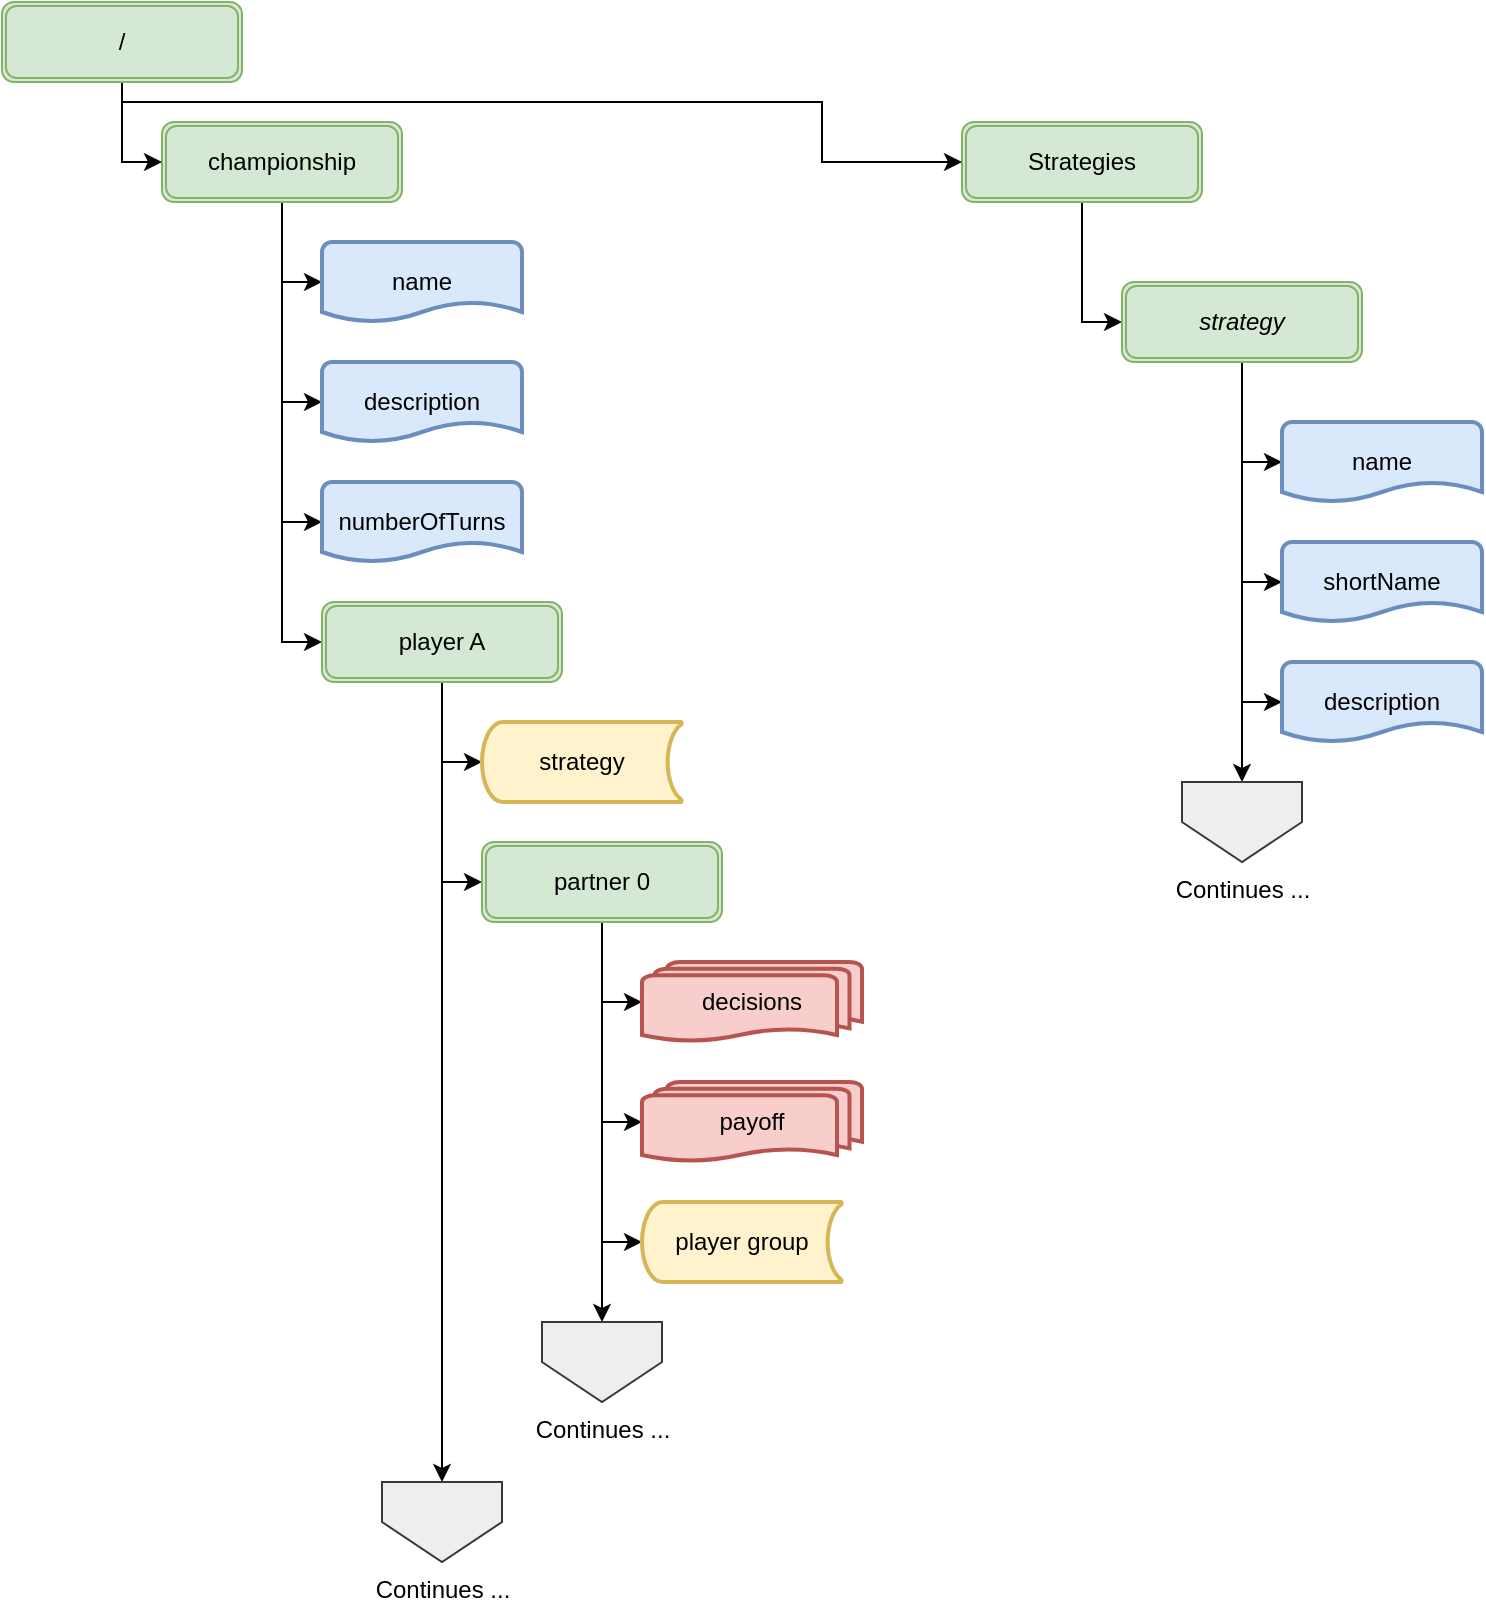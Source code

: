 <mxfile version="12.5.3" type="device"><diagram id="mb3AzrhFho4ScDPPz1Fb" name="Page-1"><mxGraphModel dx="1418" dy="841" grid="1" gridSize="10" guides="0" tooltips="1" connect="1" arrows="1" fold="1" page="1" pageScale="1" pageWidth="827" pageHeight="1169" background="none" math="0" shadow="0"><root><mxCell id="0"/><mxCell id="1" parent="0"/><mxCell id="Peu-N13sS13Zne3Xq5vg-12" style="edgeStyle=orthogonalEdgeStyle;rounded=0;orthogonalLoop=1;jettySize=auto;html=1;exitX=0.5;exitY=1;exitDx=0;exitDy=0;entryX=0;entryY=0.5;entryDx=0;entryDy=0;entryPerimeter=0;" edge="1" parent="1" source="Peu-N13sS13Zne3Xq5vg-2" target="Peu-N13sS13Zne3Xq5vg-3"><mxGeometry relative="1" as="geometry"/></mxCell><mxCell id="Peu-N13sS13Zne3Xq5vg-34" style="edgeStyle=orthogonalEdgeStyle;rounded=0;orthogonalLoop=1;jettySize=auto;html=1;exitX=0.5;exitY=1;exitDx=0;exitDy=0;entryX=0;entryY=0.5;entryDx=0;entryDy=0;entryPerimeter=0;startArrow=none;startFill=0;endArrow=classic;endFill=1;strokeColor=#000000;strokeWidth=1;fontSize=12;" edge="1" parent="1" source="Peu-N13sS13Zne3Xq5vg-2" target="Peu-N13sS13Zne3Xq5vg-9"><mxGeometry relative="1" as="geometry"/></mxCell><mxCell id="Peu-N13sS13Zne3Xq5vg-35" style="edgeStyle=orthogonalEdgeStyle;rounded=0;orthogonalLoop=1;jettySize=auto;html=1;exitX=0.5;exitY=1;exitDx=0;exitDy=0;entryX=0;entryY=0.5;entryDx=0;entryDy=0;entryPerimeter=0;startArrow=none;startFill=0;endArrow=classic;endFill=1;strokeColor=#000000;strokeWidth=1;fontSize=12;" edge="1" parent="1" source="Peu-N13sS13Zne3Xq5vg-2" target="Peu-N13sS13Zne3Xq5vg-7"><mxGeometry relative="1" as="geometry"/></mxCell><mxCell id="Peu-N13sS13Zne3Xq5vg-37" style="edgeStyle=orthogonalEdgeStyle;rounded=0;orthogonalLoop=1;jettySize=auto;html=1;exitX=0.5;exitY=1;exitDx=0;exitDy=0;entryX=0;entryY=0.5;entryDx=0;entryDy=0;startArrow=none;startFill=0;endArrow=classic;endFill=1;strokeColor=#000000;strokeWidth=1;fontSize=12;" edge="1" parent="1" source="Peu-N13sS13Zne3Xq5vg-2" target="Peu-N13sS13Zne3Xq5vg-10"><mxGeometry relative="1" as="geometry"/></mxCell><mxCell id="Peu-N13sS13Zne3Xq5vg-2" value="&lt;div&gt;championship&lt;/div&gt;" style="shape=ext;double=1;rounded=1;whiteSpace=wrap;html=1;fillColor=#d5e8d4;strokeColor=#82b366;" vertex="1" parent="1"><mxGeometry x="120" y="100" width="120" height="40" as="geometry"/></mxCell><mxCell id="Peu-N13sS13Zne3Xq5vg-3" value="&lt;div&gt;name&lt;/div&gt;" style="strokeWidth=2;html=1;shape=mxgraph.flowchart.document2;whiteSpace=wrap;size=0.25;fillColor=#dae8fc;strokeColor=#6c8ebf;" vertex="1" parent="1"><mxGeometry x="200" y="160" width="100" height="40" as="geometry"/></mxCell><mxCell id="Peu-N13sS13Zne3Xq5vg-7" value="&lt;div&gt;numberOfTurns&lt;/div&gt;" style="strokeWidth=2;html=1;shape=mxgraph.flowchart.document2;whiteSpace=wrap;size=0.25;fillColor=#dae8fc;strokeColor=#6c8ebf;" vertex="1" parent="1"><mxGeometry x="200" y="280" width="100" height="40" as="geometry"/></mxCell><mxCell id="Peu-N13sS13Zne3Xq5vg-9" value="&lt;div&gt;description&lt;/div&gt;" style="strokeWidth=2;html=1;shape=mxgraph.flowchart.document2;whiteSpace=wrap;size=0.25;fillColor=#dae8fc;strokeColor=#6c8ebf;" vertex="1" parent="1"><mxGeometry x="200" y="220" width="100" height="40" as="geometry"/></mxCell><mxCell id="Peu-N13sS13Zne3Xq5vg-31" style="edgeStyle=orthogonalEdgeStyle;rounded=0;orthogonalLoop=1;jettySize=auto;html=1;exitX=0.5;exitY=1;exitDx=0;exitDy=0;entryX=0;entryY=0.5;entryDx=0;entryDy=0;startArrow=none;startFill=0;endArrow=classic;endFill=1;strokeColor=#000000;strokeWidth=1;fontSize=12;entryPerimeter=0;" edge="1" parent="1" source="Peu-N13sS13Zne3Xq5vg-10" target="Peu-N13sS13Zne3Xq5vg-32"><mxGeometry relative="1" as="geometry"><mxPoint x="290" y="420" as="targetPoint"/></mxGeometry></mxCell><mxCell id="Peu-N13sS13Zne3Xq5vg-43" style="edgeStyle=orthogonalEdgeStyle;rounded=0;orthogonalLoop=1;jettySize=auto;html=1;exitX=0.5;exitY=1;exitDx=0;exitDy=0;entryX=0;entryY=0.5;entryDx=0;entryDy=0;entryPerimeter=0;startArrow=none;startFill=0;endArrow=classic;endFill=1;strokeColor=#000000;strokeWidth=1;fontSize=12;" edge="1" parent="1" source="Peu-N13sS13Zne3Xq5vg-47" target="Peu-N13sS13Zne3Xq5vg-41"><mxGeometry relative="1" as="geometry"/></mxCell><mxCell id="Peu-N13sS13Zne3Xq5vg-45" style="edgeStyle=orthogonalEdgeStyle;rounded=0;orthogonalLoop=1;jettySize=auto;html=1;exitX=0.5;exitY=1;exitDx=0;exitDy=0;entryX=0;entryY=0.5;entryDx=0;entryDy=0;entryPerimeter=0;startArrow=none;startFill=0;endArrow=classic;endFill=1;strokeColor=#000000;strokeWidth=1;fontSize=12;" edge="1" parent="1" source="Peu-N13sS13Zne3Xq5vg-47" target="Peu-N13sS13Zne3Xq5vg-44"><mxGeometry relative="1" as="geometry"/></mxCell><mxCell id="Peu-N13sS13Zne3Xq5vg-48" style="edgeStyle=orthogonalEdgeStyle;rounded=0;orthogonalLoop=1;jettySize=auto;html=1;exitX=0.5;exitY=1;exitDx=0;exitDy=0;entryX=0;entryY=0.5;entryDx=0;entryDy=0;startArrow=none;startFill=0;endArrow=classic;endFill=1;strokeColor=#000000;strokeWidth=1;fontSize=12;" edge="1" parent="1" source="Peu-N13sS13Zne3Xq5vg-10" target="Peu-N13sS13Zne3Xq5vg-47"><mxGeometry relative="1" as="geometry"/></mxCell><mxCell id="Peu-N13sS13Zne3Xq5vg-52" style="edgeStyle=orthogonalEdgeStyle;rounded=0;orthogonalLoop=1;jettySize=auto;html=1;exitX=0.5;exitY=1;exitDx=0;exitDy=0;startArrow=none;startFill=0;endArrow=classic;endFill=1;strokeColor=#000000;strokeWidth=1;fontSize=12;entryX=0.5;entryY=0;entryDx=0;entryDy=0;" edge="1" parent="1" source="Peu-N13sS13Zne3Xq5vg-10" target="Peu-N13sS13Zne3Xq5vg-51"><mxGeometry relative="1" as="geometry"><mxPoint x="260" y="720" as="targetPoint"/></mxGeometry></mxCell><mxCell id="Peu-N13sS13Zne3Xq5vg-10" value="player A" style="shape=ext;double=1;rounded=1;whiteSpace=wrap;html=1;fillColor=#d5e8d4;strokeColor=#82b366;" vertex="1" parent="1"><mxGeometry x="200" y="340" width="120" height="40" as="geometry"/></mxCell><mxCell id="Peu-N13sS13Zne3Xq5vg-16" style="edgeStyle=orthogonalEdgeStyle;rounded=0;orthogonalLoop=1;jettySize=auto;html=1;exitX=0.5;exitY=1;exitDx=0;exitDy=0;entryX=0;entryY=0.5;entryDx=0;entryDy=0;" edge="1" parent="1" source="Peu-N13sS13Zne3Xq5vg-14" target="Peu-N13sS13Zne3Xq5vg-15"><mxGeometry relative="1" as="geometry"/></mxCell><mxCell id="Peu-N13sS13Zne3Xq5vg-14" value="&lt;div&gt;Strategies&lt;/div&gt;" style="shape=ext;double=1;rounded=1;whiteSpace=wrap;html=1;fillColor=#d5e8d4;strokeColor=#82b366;" vertex="1" parent="1"><mxGeometry x="520" y="100" width="120" height="40" as="geometry"/></mxCell><mxCell id="Peu-N13sS13Zne3Xq5vg-18" style="edgeStyle=orthogonalEdgeStyle;rounded=0;orthogonalLoop=1;jettySize=auto;html=1;exitX=0.5;exitY=1;exitDx=0;exitDy=0;entryX=0;entryY=0.5;entryDx=0;entryDy=0;entryPerimeter=0;" edge="1" parent="1" source="Peu-N13sS13Zne3Xq5vg-15" target="Peu-N13sS13Zne3Xq5vg-17"><mxGeometry relative="1" as="geometry"/></mxCell><mxCell id="Peu-N13sS13Zne3Xq5vg-21" style="edgeStyle=orthogonalEdgeStyle;rounded=0;orthogonalLoop=1;jettySize=auto;html=1;exitX=0.5;exitY=1;exitDx=0;exitDy=0;entryX=0;entryY=0.5;entryDx=0;entryDy=0;entryPerimeter=0;" edge="1" parent="1" source="Peu-N13sS13Zne3Xq5vg-15" target="Peu-N13sS13Zne3Xq5vg-19"><mxGeometry relative="1" as="geometry"/></mxCell><mxCell id="Peu-N13sS13Zne3Xq5vg-22" style="edgeStyle=orthogonalEdgeStyle;rounded=0;orthogonalLoop=1;jettySize=auto;html=1;exitX=0.5;exitY=1;exitDx=0;exitDy=0;entryX=0;entryY=0.5;entryDx=0;entryDy=0;entryPerimeter=0;" edge="1" parent="1" source="Peu-N13sS13Zne3Xq5vg-15" target="Peu-N13sS13Zne3Xq5vg-20"><mxGeometry relative="1" as="geometry"/></mxCell><mxCell id="Peu-N13sS13Zne3Xq5vg-24" style="edgeStyle=orthogonalEdgeStyle;rounded=0;orthogonalLoop=1;jettySize=auto;html=1;exitX=0.5;exitY=1;exitDx=0;exitDy=0;entryX=0.5;entryY=0;entryDx=0;entryDy=0;" edge="1" parent="1" source="Peu-N13sS13Zne3Xq5vg-15" target="Peu-N13sS13Zne3Xq5vg-23"><mxGeometry relative="1" as="geometry"/></mxCell><mxCell id="Peu-N13sS13Zne3Xq5vg-15" value="&lt;i&gt;strategy&lt;/i&gt;" style="shape=ext;double=1;rounded=1;whiteSpace=wrap;html=1;fillColor=#d5e8d4;strokeColor=#82b366;" vertex="1" parent="1"><mxGeometry x="600" y="180" width="120" height="40" as="geometry"/></mxCell><mxCell id="Peu-N13sS13Zne3Xq5vg-17" value="&lt;div&gt;name&lt;/div&gt;" style="strokeWidth=2;html=1;shape=mxgraph.flowchart.document2;whiteSpace=wrap;size=0.25;fillColor=#dae8fc;strokeColor=#6c8ebf;" vertex="1" parent="1"><mxGeometry x="680" y="250" width="100" height="40" as="geometry"/></mxCell><mxCell id="Peu-N13sS13Zne3Xq5vg-19" value="&lt;div&gt;shortName&lt;/div&gt;" style="strokeWidth=2;html=1;shape=mxgraph.flowchart.document2;whiteSpace=wrap;size=0.25;fillColor=#dae8fc;strokeColor=#6c8ebf;" vertex="1" parent="1"><mxGeometry x="680" y="310" width="100" height="40" as="geometry"/></mxCell><mxCell id="Peu-N13sS13Zne3Xq5vg-20" value="&lt;div&gt;description&lt;/div&gt;" style="strokeWidth=2;html=1;shape=mxgraph.flowchart.document2;whiteSpace=wrap;size=0.25;fillColor=#dae8fc;strokeColor=#6c8ebf;" vertex="1" parent="1"><mxGeometry x="680" y="370" width="100" height="40" as="geometry"/></mxCell><mxCell id="Peu-N13sS13Zne3Xq5vg-23" value="Continues ..." style="verticalLabelPosition=bottom;verticalAlign=top;html=1;shape=offPageConnector;rounded=0;size=0.5;fillColor=#eeeeee;strokeColor=#36393d;" vertex="1" parent="1"><mxGeometry x="630" y="430" width="60" height="40" as="geometry"/></mxCell><mxCell id="Peu-N13sS13Zne3Xq5vg-32" value="strategy" style="strokeWidth=2;html=1;shape=mxgraph.flowchart.stored_data;whiteSpace=wrap;fontSize=12;fillColor=#fff2cc;strokeColor=#d6b656;" vertex="1" parent="1"><mxGeometry x="280" y="400" width="100" height="40" as="geometry"/></mxCell><mxCell id="Peu-N13sS13Zne3Xq5vg-41" value="decisions" style="strokeWidth=2;html=1;shape=mxgraph.flowchart.multi-document;whiteSpace=wrap;fontSize=12;fillColor=#f8cecc;strokeColor=#b85450;" vertex="1" parent="1"><mxGeometry x="360" y="520" width="110" height="40" as="geometry"/></mxCell><mxCell id="Peu-N13sS13Zne3Xq5vg-44" value="payoff" style="strokeWidth=2;html=1;shape=mxgraph.flowchart.multi-document;whiteSpace=wrap;fontSize=12;fillColor=#f8cecc;strokeColor=#b85450;" vertex="1" parent="1"><mxGeometry x="360" y="580" width="110" height="40" as="geometry"/></mxCell><mxCell id="Peu-N13sS13Zne3Xq5vg-50" style="edgeStyle=orthogonalEdgeStyle;rounded=0;orthogonalLoop=1;jettySize=auto;html=1;exitX=0.5;exitY=1;exitDx=0;exitDy=0;entryX=0.5;entryY=0;entryDx=0;entryDy=0;startArrow=none;startFill=0;endArrow=classic;endFill=1;strokeColor=#000000;strokeWidth=1;fontSize=12;" edge="1" parent="1" source="Peu-N13sS13Zne3Xq5vg-47" target="Peu-N13sS13Zne3Xq5vg-49"><mxGeometry relative="1" as="geometry"/></mxCell><mxCell id="Peu-N13sS13Zne3Xq5vg-54" style="edgeStyle=orthogonalEdgeStyle;rounded=0;orthogonalLoop=1;jettySize=auto;html=1;exitX=0.5;exitY=1;exitDx=0;exitDy=0;entryX=0;entryY=0.5;entryDx=0;entryDy=0;entryPerimeter=0;startArrow=none;startFill=0;endArrow=classic;endFill=1;strokeColor=#000000;strokeWidth=1;fontSize=12;" edge="1" parent="1" source="Peu-N13sS13Zne3Xq5vg-47" target="Peu-N13sS13Zne3Xq5vg-53"><mxGeometry relative="1" as="geometry"/></mxCell><mxCell id="Peu-N13sS13Zne3Xq5vg-47" value="&lt;div&gt;partner 0&lt;/div&gt;" style="shape=ext;double=1;rounded=1;whiteSpace=wrap;html=1;fillColor=#d5e8d4;strokeColor=#82b366;fontSize=12;" vertex="1" parent="1"><mxGeometry x="280" y="460" width="120" height="40" as="geometry"/></mxCell><mxCell id="Peu-N13sS13Zne3Xq5vg-49" value="Continues ..." style="verticalLabelPosition=bottom;verticalAlign=top;html=1;shape=offPageConnector;rounded=0;size=0.5;fillColor=#eeeeee;strokeColor=#36393d;fontSize=12;" vertex="1" parent="1"><mxGeometry x="310" y="700" width="60" height="40" as="geometry"/></mxCell><mxCell id="Peu-N13sS13Zne3Xq5vg-51" value="Continues ..." style="verticalLabelPosition=bottom;verticalAlign=top;html=1;shape=offPageConnector;rounded=0;size=0.5;fillColor=#eeeeee;strokeColor=#36393d;fontSize=12;" vertex="1" parent="1"><mxGeometry x="230" y="780" width="60" height="40" as="geometry"/></mxCell><mxCell id="Peu-N13sS13Zne3Xq5vg-53" value="player group" style="strokeWidth=2;html=1;shape=mxgraph.flowchart.stored_data;whiteSpace=wrap;fontSize=12;fillColor=#fff2cc;strokeColor=#d6b656;" vertex="1" parent="1"><mxGeometry x="360" y="640" width="100" height="40" as="geometry"/></mxCell><mxCell id="Peu-N13sS13Zne3Xq5vg-56" style="edgeStyle=orthogonalEdgeStyle;rounded=0;orthogonalLoop=1;jettySize=auto;html=1;exitX=0.5;exitY=1;exitDx=0;exitDy=0;entryX=0;entryY=0.5;entryDx=0;entryDy=0;startArrow=none;startFill=0;endArrow=classic;endFill=1;strokeColor=#000000;strokeWidth=1;fontSize=12;" edge="1" parent="1" source="Peu-N13sS13Zne3Xq5vg-55" target="Peu-N13sS13Zne3Xq5vg-2"><mxGeometry relative="1" as="geometry"/></mxCell><mxCell id="Peu-N13sS13Zne3Xq5vg-57" style="edgeStyle=orthogonalEdgeStyle;rounded=0;orthogonalLoop=1;jettySize=auto;html=1;exitX=0.5;exitY=1;exitDx=0;exitDy=0;entryX=0;entryY=0.5;entryDx=0;entryDy=0;startArrow=none;startFill=0;endArrow=classic;endFill=1;strokeColor=#000000;strokeWidth=1;fontSize=12;" edge="1" parent="1" source="Peu-N13sS13Zne3Xq5vg-55" target="Peu-N13sS13Zne3Xq5vg-14"><mxGeometry relative="1" as="geometry"><Array as="points"><mxPoint x="100" y="90"/><mxPoint x="450" y="90"/><mxPoint x="450" y="120"/></Array></mxGeometry></mxCell><mxCell id="Peu-N13sS13Zne3Xq5vg-55" value="&lt;div&gt;/&lt;/div&gt;" style="shape=ext;double=1;rounded=1;whiteSpace=wrap;html=1;fillColor=#d5e8d4;strokeColor=#82b366;fontSize=12;" vertex="1" parent="1"><mxGeometry x="40" y="40" width="120" height="40" as="geometry"/></mxCell></root></mxGraphModel></diagram></mxfile>
